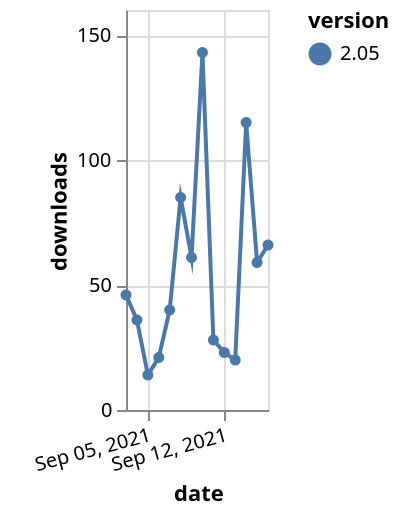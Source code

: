 {"$schema": "https://vega.github.io/schema/vega-lite/v5.json", "description": "A simple bar chart with embedded data.", "data": {"values": [{"date": "2021-09-03", "total": 81169, "delta": 46, "version": "2.05"}, {"date": "2021-09-04", "total": 81205, "delta": 36, "version": "2.05"}, {"date": "2021-09-05", "total": 81219, "delta": 14, "version": "2.05"}, {"date": "2021-09-06", "total": 81240, "delta": 21, "version": "2.05"}, {"date": "2021-09-07", "total": 81280, "delta": 40, "version": "2.05"}, {"date": "2021-09-08", "total": 81365, "delta": 85, "version": "2.05"}, {"date": "2021-09-09", "total": 81426, "delta": 61, "version": "2.05"}, {"date": "2021-09-10", "total": 81569, "delta": 143, "version": "2.05"}, {"date": "2021-09-11", "total": 81597, "delta": 28, "version": "2.05"}, {"date": "2021-09-12", "total": 81620, "delta": 23, "version": "2.05"}, {"date": "2021-09-13", "total": 81640, "delta": 20, "version": "2.05"}, {"date": "2021-09-14", "total": 81755, "delta": 115, "version": "2.05"}, {"date": "2021-09-15", "total": 81814, "delta": 59, "version": "2.05"}, {"date": "2021-09-16", "total": 81880, "delta": 66, "version": "2.05"}]}, "width": "container", "mark": {"type": "line", "point": {"filled": true}}, "encoding": {"x": {"field": "date", "type": "temporal", "timeUnit": "yearmonthdate", "title": "date", "axis": {"labelAngle": -15}}, "y": {"field": "delta", "type": "quantitative", "title": "downloads"}, "color": {"field": "version", "type": "nominal"}, "tooltip": {"field": "delta"}}}
